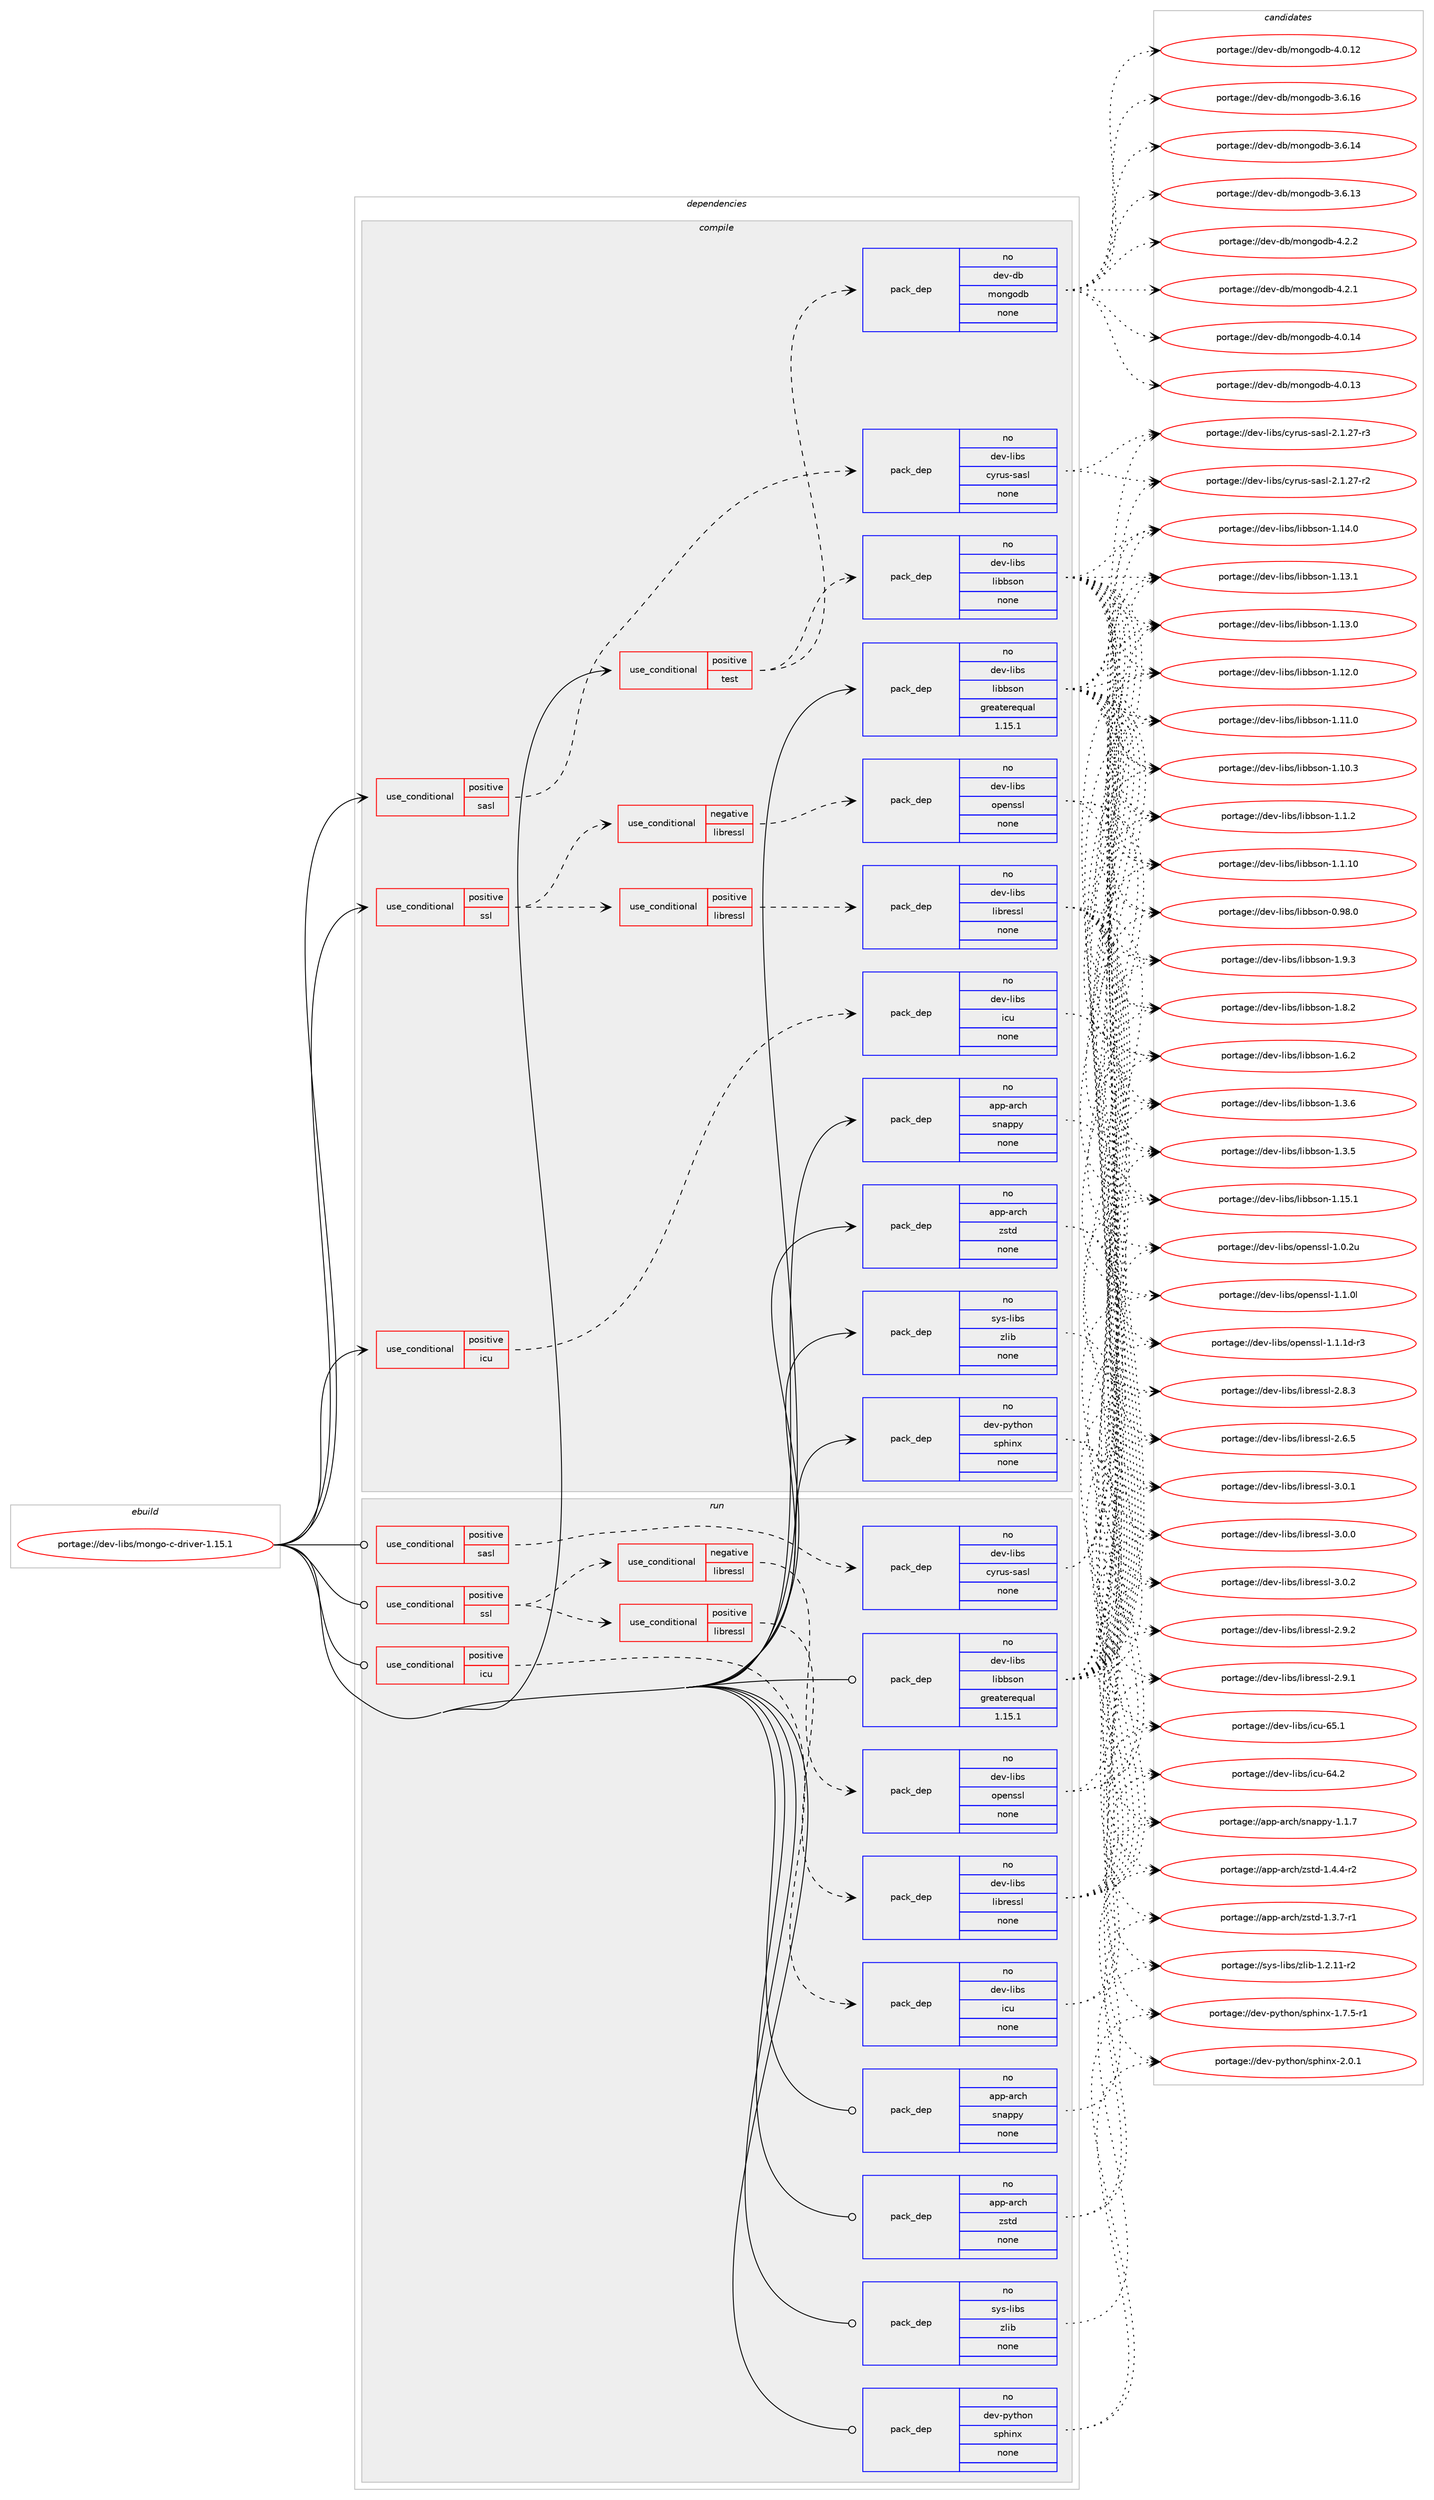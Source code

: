 digraph prolog {

# *************
# Graph options
# *************

newrank=true;
concentrate=true;
compound=true;
graph [rankdir=LR,fontname=Helvetica,fontsize=10,ranksep=1.5];#, ranksep=2.5, nodesep=0.2];
edge  [arrowhead=vee];
node  [fontname=Helvetica,fontsize=10];

# **********
# The ebuild
# **********

subgraph cluster_leftcol {
color=gray;
label=<<i>ebuild</i>>;
id [label="portage://dev-libs/mongo-c-driver-1.15.1", color=red, width=4, href="../dev-libs/mongo-c-driver-1.15.1.svg"];
}

# ****************
# The dependencies
# ****************

subgraph cluster_midcol {
color=gray;
label=<<i>dependencies</i>>;
subgraph cluster_compile {
fillcolor="#eeeeee";
style=filled;
label=<<i>compile</i>>;
subgraph cond124357 {
dependency509215 [label=<<TABLE BORDER="0" CELLBORDER="1" CELLSPACING="0" CELLPADDING="4"><TR><TD ROWSPAN="3" CELLPADDING="10">use_conditional</TD></TR><TR><TD>positive</TD></TR><TR><TD>icu</TD></TR></TABLE>>, shape=none, color=red];
subgraph pack379664 {
dependency509216 [label=<<TABLE BORDER="0" CELLBORDER="1" CELLSPACING="0" CELLPADDING="4" WIDTH="220"><TR><TD ROWSPAN="6" CELLPADDING="30">pack_dep</TD></TR><TR><TD WIDTH="110">no</TD></TR><TR><TD>dev-libs</TD></TR><TR><TD>icu</TD></TR><TR><TD>none</TD></TR><TR><TD></TD></TR></TABLE>>, shape=none, color=blue];
}
dependency509215:e -> dependency509216:w [weight=20,style="dashed",arrowhead="vee"];
}
id:e -> dependency509215:w [weight=20,style="solid",arrowhead="vee"];
subgraph cond124358 {
dependency509217 [label=<<TABLE BORDER="0" CELLBORDER="1" CELLSPACING="0" CELLPADDING="4"><TR><TD ROWSPAN="3" CELLPADDING="10">use_conditional</TD></TR><TR><TD>positive</TD></TR><TR><TD>sasl</TD></TR></TABLE>>, shape=none, color=red];
subgraph pack379665 {
dependency509218 [label=<<TABLE BORDER="0" CELLBORDER="1" CELLSPACING="0" CELLPADDING="4" WIDTH="220"><TR><TD ROWSPAN="6" CELLPADDING="30">pack_dep</TD></TR><TR><TD WIDTH="110">no</TD></TR><TR><TD>dev-libs</TD></TR><TR><TD>cyrus-sasl</TD></TR><TR><TD>none</TD></TR><TR><TD></TD></TR></TABLE>>, shape=none, color=blue];
}
dependency509217:e -> dependency509218:w [weight=20,style="dashed",arrowhead="vee"];
}
id:e -> dependency509217:w [weight=20,style="solid",arrowhead="vee"];
subgraph cond124359 {
dependency509219 [label=<<TABLE BORDER="0" CELLBORDER="1" CELLSPACING="0" CELLPADDING="4"><TR><TD ROWSPAN="3" CELLPADDING="10">use_conditional</TD></TR><TR><TD>positive</TD></TR><TR><TD>ssl</TD></TR></TABLE>>, shape=none, color=red];
subgraph cond124360 {
dependency509220 [label=<<TABLE BORDER="0" CELLBORDER="1" CELLSPACING="0" CELLPADDING="4"><TR><TD ROWSPAN="3" CELLPADDING="10">use_conditional</TD></TR><TR><TD>negative</TD></TR><TR><TD>libressl</TD></TR></TABLE>>, shape=none, color=red];
subgraph pack379666 {
dependency509221 [label=<<TABLE BORDER="0" CELLBORDER="1" CELLSPACING="0" CELLPADDING="4" WIDTH="220"><TR><TD ROWSPAN="6" CELLPADDING="30">pack_dep</TD></TR><TR><TD WIDTH="110">no</TD></TR><TR><TD>dev-libs</TD></TR><TR><TD>openssl</TD></TR><TR><TD>none</TD></TR><TR><TD></TD></TR></TABLE>>, shape=none, color=blue];
}
dependency509220:e -> dependency509221:w [weight=20,style="dashed",arrowhead="vee"];
}
dependency509219:e -> dependency509220:w [weight=20,style="dashed",arrowhead="vee"];
subgraph cond124361 {
dependency509222 [label=<<TABLE BORDER="0" CELLBORDER="1" CELLSPACING="0" CELLPADDING="4"><TR><TD ROWSPAN="3" CELLPADDING="10">use_conditional</TD></TR><TR><TD>positive</TD></TR><TR><TD>libressl</TD></TR></TABLE>>, shape=none, color=red];
subgraph pack379667 {
dependency509223 [label=<<TABLE BORDER="0" CELLBORDER="1" CELLSPACING="0" CELLPADDING="4" WIDTH="220"><TR><TD ROWSPAN="6" CELLPADDING="30">pack_dep</TD></TR><TR><TD WIDTH="110">no</TD></TR><TR><TD>dev-libs</TD></TR><TR><TD>libressl</TD></TR><TR><TD>none</TD></TR><TR><TD></TD></TR></TABLE>>, shape=none, color=blue];
}
dependency509222:e -> dependency509223:w [weight=20,style="dashed",arrowhead="vee"];
}
dependency509219:e -> dependency509222:w [weight=20,style="dashed",arrowhead="vee"];
}
id:e -> dependency509219:w [weight=20,style="solid",arrowhead="vee"];
subgraph cond124362 {
dependency509224 [label=<<TABLE BORDER="0" CELLBORDER="1" CELLSPACING="0" CELLPADDING="4"><TR><TD ROWSPAN="3" CELLPADDING="10">use_conditional</TD></TR><TR><TD>positive</TD></TR><TR><TD>test</TD></TR></TABLE>>, shape=none, color=red];
subgraph pack379668 {
dependency509225 [label=<<TABLE BORDER="0" CELLBORDER="1" CELLSPACING="0" CELLPADDING="4" WIDTH="220"><TR><TD ROWSPAN="6" CELLPADDING="30">pack_dep</TD></TR><TR><TD WIDTH="110">no</TD></TR><TR><TD>dev-db</TD></TR><TR><TD>mongodb</TD></TR><TR><TD>none</TD></TR><TR><TD></TD></TR></TABLE>>, shape=none, color=blue];
}
dependency509224:e -> dependency509225:w [weight=20,style="dashed",arrowhead="vee"];
subgraph pack379669 {
dependency509226 [label=<<TABLE BORDER="0" CELLBORDER="1" CELLSPACING="0" CELLPADDING="4" WIDTH="220"><TR><TD ROWSPAN="6" CELLPADDING="30">pack_dep</TD></TR><TR><TD WIDTH="110">no</TD></TR><TR><TD>dev-libs</TD></TR><TR><TD>libbson</TD></TR><TR><TD>none</TD></TR><TR><TD></TD></TR></TABLE>>, shape=none, color=blue];
}
dependency509224:e -> dependency509226:w [weight=20,style="dashed",arrowhead="vee"];
}
id:e -> dependency509224:w [weight=20,style="solid",arrowhead="vee"];
subgraph pack379670 {
dependency509227 [label=<<TABLE BORDER="0" CELLBORDER="1" CELLSPACING="0" CELLPADDING="4" WIDTH="220"><TR><TD ROWSPAN="6" CELLPADDING="30">pack_dep</TD></TR><TR><TD WIDTH="110">no</TD></TR><TR><TD>app-arch</TD></TR><TR><TD>snappy</TD></TR><TR><TD>none</TD></TR><TR><TD></TD></TR></TABLE>>, shape=none, color=blue];
}
id:e -> dependency509227:w [weight=20,style="solid",arrowhead="vee"];
subgraph pack379671 {
dependency509228 [label=<<TABLE BORDER="0" CELLBORDER="1" CELLSPACING="0" CELLPADDING="4" WIDTH="220"><TR><TD ROWSPAN="6" CELLPADDING="30">pack_dep</TD></TR><TR><TD WIDTH="110">no</TD></TR><TR><TD>app-arch</TD></TR><TR><TD>zstd</TD></TR><TR><TD>none</TD></TR><TR><TD></TD></TR></TABLE>>, shape=none, color=blue];
}
id:e -> dependency509228:w [weight=20,style="solid",arrowhead="vee"];
subgraph pack379672 {
dependency509229 [label=<<TABLE BORDER="0" CELLBORDER="1" CELLSPACING="0" CELLPADDING="4" WIDTH="220"><TR><TD ROWSPAN="6" CELLPADDING="30">pack_dep</TD></TR><TR><TD WIDTH="110">no</TD></TR><TR><TD>dev-libs</TD></TR><TR><TD>libbson</TD></TR><TR><TD>greaterequal</TD></TR><TR><TD>1.15.1</TD></TR></TABLE>>, shape=none, color=blue];
}
id:e -> dependency509229:w [weight=20,style="solid",arrowhead="vee"];
subgraph pack379673 {
dependency509230 [label=<<TABLE BORDER="0" CELLBORDER="1" CELLSPACING="0" CELLPADDING="4" WIDTH="220"><TR><TD ROWSPAN="6" CELLPADDING="30">pack_dep</TD></TR><TR><TD WIDTH="110">no</TD></TR><TR><TD>dev-python</TD></TR><TR><TD>sphinx</TD></TR><TR><TD>none</TD></TR><TR><TD></TD></TR></TABLE>>, shape=none, color=blue];
}
id:e -> dependency509230:w [weight=20,style="solid",arrowhead="vee"];
subgraph pack379674 {
dependency509231 [label=<<TABLE BORDER="0" CELLBORDER="1" CELLSPACING="0" CELLPADDING="4" WIDTH="220"><TR><TD ROWSPAN="6" CELLPADDING="30">pack_dep</TD></TR><TR><TD WIDTH="110">no</TD></TR><TR><TD>sys-libs</TD></TR><TR><TD>zlib</TD></TR><TR><TD>none</TD></TR><TR><TD></TD></TR></TABLE>>, shape=none, color=blue];
}
id:e -> dependency509231:w [weight=20,style="solid",arrowhead="vee"];
}
subgraph cluster_compileandrun {
fillcolor="#eeeeee";
style=filled;
label=<<i>compile and run</i>>;
}
subgraph cluster_run {
fillcolor="#eeeeee";
style=filled;
label=<<i>run</i>>;
subgraph cond124363 {
dependency509232 [label=<<TABLE BORDER="0" CELLBORDER="1" CELLSPACING="0" CELLPADDING="4"><TR><TD ROWSPAN="3" CELLPADDING="10">use_conditional</TD></TR><TR><TD>positive</TD></TR><TR><TD>icu</TD></TR></TABLE>>, shape=none, color=red];
subgraph pack379675 {
dependency509233 [label=<<TABLE BORDER="0" CELLBORDER="1" CELLSPACING="0" CELLPADDING="4" WIDTH="220"><TR><TD ROWSPAN="6" CELLPADDING="30">pack_dep</TD></TR><TR><TD WIDTH="110">no</TD></TR><TR><TD>dev-libs</TD></TR><TR><TD>icu</TD></TR><TR><TD>none</TD></TR><TR><TD></TD></TR></TABLE>>, shape=none, color=blue];
}
dependency509232:e -> dependency509233:w [weight=20,style="dashed",arrowhead="vee"];
}
id:e -> dependency509232:w [weight=20,style="solid",arrowhead="odot"];
subgraph cond124364 {
dependency509234 [label=<<TABLE BORDER="0" CELLBORDER="1" CELLSPACING="0" CELLPADDING="4"><TR><TD ROWSPAN="3" CELLPADDING="10">use_conditional</TD></TR><TR><TD>positive</TD></TR><TR><TD>sasl</TD></TR></TABLE>>, shape=none, color=red];
subgraph pack379676 {
dependency509235 [label=<<TABLE BORDER="0" CELLBORDER="1" CELLSPACING="0" CELLPADDING="4" WIDTH="220"><TR><TD ROWSPAN="6" CELLPADDING="30">pack_dep</TD></TR><TR><TD WIDTH="110">no</TD></TR><TR><TD>dev-libs</TD></TR><TR><TD>cyrus-sasl</TD></TR><TR><TD>none</TD></TR><TR><TD></TD></TR></TABLE>>, shape=none, color=blue];
}
dependency509234:e -> dependency509235:w [weight=20,style="dashed",arrowhead="vee"];
}
id:e -> dependency509234:w [weight=20,style="solid",arrowhead="odot"];
subgraph cond124365 {
dependency509236 [label=<<TABLE BORDER="0" CELLBORDER="1" CELLSPACING="0" CELLPADDING="4"><TR><TD ROWSPAN="3" CELLPADDING="10">use_conditional</TD></TR><TR><TD>positive</TD></TR><TR><TD>ssl</TD></TR></TABLE>>, shape=none, color=red];
subgraph cond124366 {
dependency509237 [label=<<TABLE BORDER="0" CELLBORDER="1" CELLSPACING="0" CELLPADDING="4"><TR><TD ROWSPAN="3" CELLPADDING="10">use_conditional</TD></TR><TR><TD>negative</TD></TR><TR><TD>libressl</TD></TR></TABLE>>, shape=none, color=red];
subgraph pack379677 {
dependency509238 [label=<<TABLE BORDER="0" CELLBORDER="1" CELLSPACING="0" CELLPADDING="4" WIDTH="220"><TR><TD ROWSPAN="6" CELLPADDING="30">pack_dep</TD></TR><TR><TD WIDTH="110">no</TD></TR><TR><TD>dev-libs</TD></TR><TR><TD>openssl</TD></TR><TR><TD>none</TD></TR><TR><TD></TD></TR></TABLE>>, shape=none, color=blue];
}
dependency509237:e -> dependency509238:w [weight=20,style="dashed",arrowhead="vee"];
}
dependency509236:e -> dependency509237:w [weight=20,style="dashed",arrowhead="vee"];
subgraph cond124367 {
dependency509239 [label=<<TABLE BORDER="0" CELLBORDER="1" CELLSPACING="0" CELLPADDING="4"><TR><TD ROWSPAN="3" CELLPADDING="10">use_conditional</TD></TR><TR><TD>positive</TD></TR><TR><TD>libressl</TD></TR></TABLE>>, shape=none, color=red];
subgraph pack379678 {
dependency509240 [label=<<TABLE BORDER="0" CELLBORDER="1" CELLSPACING="0" CELLPADDING="4" WIDTH="220"><TR><TD ROWSPAN="6" CELLPADDING="30">pack_dep</TD></TR><TR><TD WIDTH="110">no</TD></TR><TR><TD>dev-libs</TD></TR><TR><TD>libressl</TD></TR><TR><TD>none</TD></TR><TR><TD></TD></TR></TABLE>>, shape=none, color=blue];
}
dependency509239:e -> dependency509240:w [weight=20,style="dashed",arrowhead="vee"];
}
dependency509236:e -> dependency509239:w [weight=20,style="dashed",arrowhead="vee"];
}
id:e -> dependency509236:w [weight=20,style="solid",arrowhead="odot"];
subgraph pack379679 {
dependency509241 [label=<<TABLE BORDER="0" CELLBORDER="1" CELLSPACING="0" CELLPADDING="4" WIDTH="220"><TR><TD ROWSPAN="6" CELLPADDING="30">pack_dep</TD></TR><TR><TD WIDTH="110">no</TD></TR><TR><TD>app-arch</TD></TR><TR><TD>snappy</TD></TR><TR><TD>none</TD></TR><TR><TD></TD></TR></TABLE>>, shape=none, color=blue];
}
id:e -> dependency509241:w [weight=20,style="solid",arrowhead="odot"];
subgraph pack379680 {
dependency509242 [label=<<TABLE BORDER="0" CELLBORDER="1" CELLSPACING="0" CELLPADDING="4" WIDTH="220"><TR><TD ROWSPAN="6" CELLPADDING="30">pack_dep</TD></TR><TR><TD WIDTH="110">no</TD></TR><TR><TD>app-arch</TD></TR><TR><TD>zstd</TD></TR><TR><TD>none</TD></TR><TR><TD></TD></TR></TABLE>>, shape=none, color=blue];
}
id:e -> dependency509242:w [weight=20,style="solid",arrowhead="odot"];
subgraph pack379681 {
dependency509243 [label=<<TABLE BORDER="0" CELLBORDER="1" CELLSPACING="0" CELLPADDING="4" WIDTH="220"><TR><TD ROWSPAN="6" CELLPADDING="30">pack_dep</TD></TR><TR><TD WIDTH="110">no</TD></TR><TR><TD>dev-libs</TD></TR><TR><TD>libbson</TD></TR><TR><TD>greaterequal</TD></TR><TR><TD>1.15.1</TD></TR></TABLE>>, shape=none, color=blue];
}
id:e -> dependency509243:w [weight=20,style="solid",arrowhead="odot"];
subgraph pack379682 {
dependency509244 [label=<<TABLE BORDER="0" CELLBORDER="1" CELLSPACING="0" CELLPADDING="4" WIDTH="220"><TR><TD ROWSPAN="6" CELLPADDING="30">pack_dep</TD></TR><TR><TD WIDTH="110">no</TD></TR><TR><TD>dev-python</TD></TR><TR><TD>sphinx</TD></TR><TR><TD>none</TD></TR><TR><TD></TD></TR></TABLE>>, shape=none, color=blue];
}
id:e -> dependency509244:w [weight=20,style="solid",arrowhead="odot"];
subgraph pack379683 {
dependency509245 [label=<<TABLE BORDER="0" CELLBORDER="1" CELLSPACING="0" CELLPADDING="4" WIDTH="220"><TR><TD ROWSPAN="6" CELLPADDING="30">pack_dep</TD></TR><TR><TD WIDTH="110">no</TD></TR><TR><TD>sys-libs</TD></TR><TR><TD>zlib</TD></TR><TR><TD>none</TD></TR><TR><TD></TD></TR></TABLE>>, shape=none, color=blue];
}
id:e -> dependency509245:w [weight=20,style="solid",arrowhead="odot"];
}
}

# **************
# The candidates
# **************

subgraph cluster_choices {
rank=same;
color=gray;
label=<<i>candidates</i>>;

subgraph choice379664 {
color=black;
nodesep=1;
choice100101118451081059811547105991174554534649 [label="portage://dev-libs/icu-65.1", color=red, width=4,href="../dev-libs/icu-65.1.svg"];
choice100101118451081059811547105991174554524650 [label="portage://dev-libs/icu-64.2", color=red, width=4,href="../dev-libs/icu-64.2.svg"];
dependency509216:e -> choice100101118451081059811547105991174554534649:w [style=dotted,weight="100"];
dependency509216:e -> choice100101118451081059811547105991174554524650:w [style=dotted,weight="100"];
}
subgraph choice379665 {
color=black;
nodesep=1;
choice100101118451081059811547991211141171154511597115108455046494650554511451 [label="portage://dev-libs/cyrus-sasl-2.1.27-r3", color=red, width=4,href="../dev-libs/cyrus-sasl-2.1.27-r3.svg"];
choice100101118451081059811547991211141171154511597115108455046494650554511450 [label="portage://dev-libs/cyrus-sasl-2.1.27-r2", color=red, width=4,href="../dev-libs/cyrus-sasl-2.1.27-r2.svg"];
dependency509218:e -> choice100101118451081059811547991211141171154511597115108455046494650554511451:w [style=dotted,weight="100"];
dependency509218:e -> choice100101118451081059811547991211141171154511597115108455046494650554511450:w [style=dotted,weight="100"];
}
subgraph choice379666 {
color=black;
nodesep=1;
choice1001011184510810598115471111121011101151151084549464946491004511451 [label="portage://dev-libs/openssl-1.1.1d-r3", color=red, width=4,href="../dev-libs/openssl-1.1.1d-r3.svg"];
choice100101118451081059811547111112101110115115108454946494648108 [label="portage://dev-libs/openssl-1.1.0l", color=red, width=4,href="../dev-libs/openssl-1.1.0l.svg"];
choice100101118451081059811547111112101110115115108454946484650117 [label="portage://dev-libs/openssl-1.0.2u", color=red, width=4,href="../dev-libs/openssl-1.0.2u.svg"];
dependency509221:e -> choice1001011184510810598115471111121011101151151084549464946491004511451:w [style=dotted,weight="100"];
dependency509221:e -> choice100101118451081059811547111112101110115115108454946494648108:w [style=dotted,weight="100"];
dependency509221:e -> choice100101118451081059811547111112101110115115108454946484650117:w [style=dotted,weight="100"];
}
subgraph choice379667 {
color=black;
nodesep=1;
choice10010111845108105981154710810598114101115115108455146484650 [label="portage://dev-libs/libressl-3.0.2", color=red, width=4,href="../dev-libs/libressl-3.0.2.svg"];
choice10010111845108105981154710810598114101115115108455146484649 [label="portage://dev-libs/libressl-3.0.1", color=red, width=4,href="../dev-libs/libressl-3.0.1.svg"];
choice10010111845108105981154710810598114101115115108455146484648 [label="portage://dev-libs/libressl-3.0.0", color=red, width=4,href="../dev-libs/libressl-3.0.0.svg"];
choice10010111845108105981154710810598114101115115108455046574650 [label="portage://dev-libs/libressl-2.9.2", color=red, width=4,href="../dev-libs/libressl-2.9.2.svg"];
choice10010111845108105981154710810598114101115115108455046574649 [label="portage://dev-libs/libressl-2.9.1", color=red, width=4,href="../dev-libs/libressl-2.9.1.svg"];
choice10010111845108105981154710810598114101115115108455046564651 [label="portage://dev-libs/libressl-2.8.3", color=red, width=4,href="../dev-libs/libressl-2.8.3.svg"];
choice10010111845108105981154710810598114101115115108455046544653 [label="portage://dev-libs/libressl-2.6.5", color=red, width=4,href="../dev-libs/libressl-2.6.5.svg"];
dependency509223:e -> choice10010111845108105981154710810598114101115115108455146484650:w [style=dotted,weight="100"];
dependency509223:e -> choice10010111845108105981154710810598114101115115108455146484649:w [style=dotted,weight="100"];
dependency509223:e -> choice10010111845108105981154710810598114101115115108455146484648:w [style=dotted,weight="100"];
dependency509223:e -> choice10010111845108105981154710810598114101115115108455046574650:w [style=dotted,weight="100"];
dependency509223:e -> choice10010111845108105981154710810598114101115115108455046574649:w [style=dotted,weight="100"];
dependency509223:e -> choice10010111845108105981154710810598114101115115108455046564651:w [style=dotted,weight="100"];
dependency509223:e -> choice10010111845108105981154710810598114101115115108455046544653:w [style=dotted,weight="100"];
}
subgraph choice379668 {
color=black;
nodesep=1;
choice10010111845100984710911111010311110098455246504650 [label="portage://dev-db/mongodb-4.2.2", color=red, width=4,href="../dev-db/mongodb-4.2.2.svg"];
choice10010111845100984710911111010311110098455246504649 [label="portage://dev-db/mongodb-4.2.1", color=red, width=4,href="../dev-db/mongodb-4.2.1.svg"];
choice1001011184510098471091111101031111009845524648464952 [label="portage://dev-db/mongodb-4.0.14", color=red, width=4,href="../dev-db/mongodb-4.0.14.svg"];
choice1001011184510098471091111101031111009845524648464951 [label="portage://dev-db/mongodb-4.0.13", color=red, width=4,href="../dev-db/mongodb-4.0.13.svg"];
choice1001011184510098471091111101031111009845524648464950 [label="portage://dev-db/mongodb-4.0.12", color=red, width=4,href="../dev-db/mongodb-4.0.12.svg"];
choice1001011184510098471091111101031111009845514654464954 [label="portage://dev-db/mongodb-3.6.16", color=red, width=4,href="../dev-db/mongodb-3.6.16.svg"];
choice1001011184510098471091111101031111009845514654464952 [label="portage://dev-db/mongodb-3.6.14", color=red, width=4,href="../dev-db/mongodb-3.6.14.svg"];
choice1001011184510098471091111101031111009845514654464951 [label="portage://dev-db/mongodb-3.6.13", color=red, width=4,href="../dev-db/mongodb-3.6.13.svg"];
dependency509225:e -> choice10010111845100984710911111010311110098455246504650:w [style=dotted,weight="100"];
dependency509225:e -> choice10010111845100984710911111010311110098455246504649:w [style=dotted,weight="100"];
dependency509225:e -> choice1001011184510098471091111101031111009845524648464952:w [style=dotted,weight="100"];
dependency509225:e -> choice1001011184510098471091111101031111009845524648464951:w [style=dotted,weight="100"];
dependency509225:e -> choice1001011184510098471091111101031111009845524648464950:w [style=dotted,weight="100"];
dependency509225:e -> choice1001011184510098471091111101031111009845514654464954:w [style=dotted,weight="100"];
dependency509225:e -> choice1001011184510098471091111101031111009845514654464952:w [style=dotted,weight="100"];
dependency509225:e -> choice1001011184510098471091111101031111009845514654464951:w [style=dotted,weight="100"];
}
subgraph choice379669 {
color=black;
nodesep=1;
choice1001011184510810598115471081059898115111110454946574651 [label="portage://dev-libs/libbson-1.9.3", color=red, width=4,href="../dev-libs/libbson-1.9.3.svg"];
choice1001011184510810598115471081059898115111110454946564650 [label="portage://dev-libs/libbson-1.8.2", color=red, width=4,href="../dev-libs/libbson-1.8.2.svg"];
choice1001011184510810598115471081059898115111110454946544650 [label="portage://dev-libs/libbson-1.6.2", color=red, width=4,href="../dev-libs/libbson-1.6.2.svg"];
choice1001011184510810598115471081059898115111110454946514654 [label="portage://dev-libs/libbson-1.3.6", color=red, width=4,href="../dev-libs/libbson-1.3.6.svg"];
choice1001011184510810598115471081059898115111110454946514653 [label="portage://dev-libs/libbson-1.3.5", color=red, width=4,href="../dev-libs/libbson-1.3.5.svg"];
choice100101118451081059811547108105989811511111045494649534649 [label="portage://dev-libs/libbson-1.15.1", color=red, width=4,href="../dev-libs/libbson-1.15.1.svg"];
choice100101118451081059811547108105989811511111045494649524648 [label="portage://dev-libs/libbson-1.14.0", color=red, width=4,href="../dev-libs/libbson-1.14.0.svg"];
choice100101118451081059811547108105989811511111045494649514649 [label="portage://dev-libs/libbson-1.13.1", color=red, width=4,href="../dev-libs/libbson-1.13.1.svg"];
choice100101118451081059811547108105989811511111045494649514648 [label="portage://dev-libs/libbson-1.13.0", color=red, width=4,href="../dev-libs/libbson-1.13.0.svg"];
choice100101118451081059811547108105989811511111045494649504648 [label="portage://dev-libs/libbson-1.12.0", color=red, width=4,href="../dev-libs/libbson-1.12.0.svg"];
choice100101118451081059811547108105989811511111045494649494648 [label="portage://dev-libs/libbson-1.11.0", color=red, width=4,href="../dev-libs/libbson-1.11.0.svg"];
choice100101118451081059811547108105989811511111045494649484651 [label="portage://dev-libs/libbson-1.10.3", color=red, width=4,href="../dev-libs/libbson-1.10.3.svg"];
choice1001011184510810598115471081059898115111110454946494650 [label="portage://dev-libs/libbson-1.1.2", color=red, width=4,href="../dev-libs/libbson-1.1.2.svg"];
choice100101118451081059811547108105989811511111045494649464948 [label="portage://dev-libs/libbson-1.1.10", color=red, width=4,href="../dev-libs/libbson-1.1.10.svg"];
choice100101118451081059811547108105989811511111045484657564648 [label="portage://dev-libs/libbson-0.98.0", color=red, width=4,href="../dev-libs/libbson-0.98.0.svg"];
dependency509226:e -> choice1001011184510810598115471081059898115111110454946574651:w [style=dotted,weight="100"];
dependency509226:e -> choice1001011184510810598115471081059898115111110454946564650:w [style=dotted,weight="100"];
dependency509226:e -> choice1001011184510810598115471081059898115111110454946544650:w [style=dotted,weight="100"];
dependency509226:e -> choice1001011184510810598115471081059898115111110454946514654:w [style=dotted,weight="100"];
dependency509226:e -> choice1001011184510810598115471081059898115111110454946514653:w [style=dotted,weight="100"];
dependency509226:e -> choice100101118451081059811547108105989811511111045494649534649:w [style=dotted,weight="100"];
dependency509226:e -> choice100101118451081059811547108105989811511111045494649524648:w [style=dotted,weight="100"];
dependency509226:e -> choice100101118451081059811547108105989811511111045494649514649:w [style=dotted,weight="100"];
dependency509226:e -> choice100101118451081059811547108105989811511111045494649514648:w [style=dotted,weight="100"];
dependency509226:e -> choice100101118451081059811547108105989811511111045494649504648:w [style=dotted,weight="100"];
dependency509226:e -> choice100101118451081059811547108105989811511111045494649494648:w [style=dotted,weight="100"];
dependency509226:e -> choice100101118451081059811547108105989811511111045494649484651:w [style=dotted,weight="100"];
dependency509226:e -> choice1001011184510810598115471081059898115111110454946494650:w [style=dotted,weight="100"];
dependency509226:e -> choice100101118451081059811547108105989811511111045494649464948:w [style=dotted,weight="100"];
dependency509226:e -> choice100101118451081059811547108105989811511111045484657564648:w [style=dotted,weight="100"];
}
subgraph choice379670 {
color=black;
nodesep=1;
choice971121124597114991044711511097112112121454946494655 [label="portage://app-arch/snappy-1.1.7", color=red, width=4,href="../app-arch/snappy-1.1.7.svg"];
dependency509227:e -> choice971121124597114991044711511097112112121454946494655:w [style=dotted,weight="100"];
}
subgraph choice379671 {
color=black;
nodesep=1;
choice97112112459711499104471221151161004549465246524511450 [label="portage://app-arch/zstd-1.4.4-r2", color=red, width=4,href="../app-arch/zstd-1.4.4-r2.svg"];
choice97112112459711499104471221151161004549465146554511449 [label="portage://app-arch/zstd-1.3.7-r1", color=red, width=4,href="../app-arch/zstd-1.3.7-r1.svg"];
dependency509228:e -> choice97112112459711499104471221151161004549465246524511450:w [style=dotted,weight="100"];
dependency509228:e -> choice97112112459711499104471221151161004549465146554511449:w [style=dotted,weight="100"];
}
subgraph choice379672 {
color=black;
nodesep=1;
choice1001011184510810598115471081059898115111110454946574651 [label="portage://dev-libs/libbson-1.9.3", color=red, width=4,href="../dev-libs/libbson-1.9.3.svg"];
choice1001011184510810598115471081059898115111110454946564650 [label="portage://dev-libs/libbson-1.8.2", color=red, width=4,href="../dev-libs/libbson-1.8.2.svg"];
choice1001011184510810598115471081059898115111110454946544650 [label="portage://dev-libs/libbson-1.6.2", color=red, width=4,href="../dev-libs/libbson-1.6.2.svg"];
choice1001011184510810598115471081059898115111110454946514654 [label="portage://dev-libs/libbson-1.3.6", color=red, width=4,href="../dev-libs/libbson-1.3.6.svg"];
choice1001011184510810598115471081059898115111110454946514653 [label="portage://dev-libs/libbson-1.3.5", color=red, width=4,href="../dev-libs/libbson-1.3.5.svg"];
choice100101118451081059811547108105989811511111045494649534649 [label="portage://dev-libs/libbson-1.15.1", color=red, width=4,href="../dev-libs/libbson-1.15.1.svg"];
choice100101118451081059811547108105989811511111045494649524648 [label="portage://dev-libs/libbson-1.14.0", color=red, width=4,href="../dev-libs/libbson-1.14.0.svg"];
choice100101118451081059811547108105989811511111045494649514649 [label="portage://dev-libs/libbson-1.13.1", color=red, width=4,href="../dev-libs/libbson-1.13.1.svg"];
choice100101118451081059811547108105989811511111045494649514648 [label="portage://dev-libs/libbson-1.13.0", color=red, width=4,href="../dev-libs/libbson-1.13.0.svg"];
choice100101118451081059811547108105989811511111045494649504648 [label="portage://dev-libs/libbson-1.12.0", color=red, width=4,href="../dev-libs/libbson-1.12.0.svg"];
choice100101118451081059811547108105989811511111045494649494648 [label="portage://dev-libs/libbson-1.11.0", color=red, width=4,href="../dev-libs/libbson-1.11.0.svg"];
choice100101118451081059811547108105989811511111045494649484651 [label="portage://dev-libs/libbson-1.10.3", color=red, width=4,href="../dev-libs/libbson-1.10.3.svg"];
choice1001011184510810598115471081059898115111110454946494650 [label="portage://dev-libs/libbson-1.1.2", color=red, width=4,href="../dev-libs/libbson-1.1.2.svg"];
choice100101118451081059811547108105989811511111045494649464948 [label="portage://dev-libs/libbson-1.1.10", color=red, width=4,href="../dev-libs/libbson-1.1.10.svg"];
choice100101118451081059811547108105989811511111045484657564648 [label="portage://dev-libs/libbson-0.98.0", color=red, width=4,href="../dev-libs/libbson-0.98.0.svg"];
dependency509229:e -> choice1001011184510810598115471081059898115111110454946574651:w [style=dotted,weight="100"];
dependency509229:e -> choice1001011184510810598115471081059898115111110454946564650:w [style=dotted,weight="100"];
dependency509229:e -> choice1001011184510810598115471081059898115111110454946544650:w [style=dotted,weight="100"];
dependency509229:e -> choice1001011184510810598115471081059898115111110454946514654:w [style=dotted,weight="100"];
dependency509229:e -> choice1001011184510810598115471081059898115111110454946514653:w [style=dotted,weight="100"];
dependency509229:e -> choice100101118451081059811547108105989811511111045494649534649:w [style=dotted,weight="100"];
dependency509229:e -> choice100101118451081059811547108105989811511111045494649524648:w [style=dotted,weight="100"];
dependency509229:e -> choice100101118451081059811547108105989811511111045494649514649:w [style=dotted,weight="100"];
dependency509229:e -> choice100101118451081059811547108105989811511111045494649514648:w [style=dotted,weight="100"];
dependency509229:e -> choice100101118451081059811547108105989811511111045494649504648:w [style=dotted,weight="100"];
dependency509229:e -> choice100101118451081059811547108105989811511111045494649494648:w [style=dotted,weight="100"];
dependency509229:e -> choice100101118451081059811547108105989811511111045494649484651:w [style=dotted,weight="100"];
dependency509229:e -> choice1001011184510810598115471081059898115111110454946494650:w [style=dotted,weight="100"];
dependency509229:e -> choice100101118451081059811547108105989811511111045494649464948:w [style=dotted,weight="100"];
dependency509229:e -> choice100101118451081059811547108105989811511111045484657564648:w [style=dotted,weight="100"];
}
subgraph choice379673 {
color=black;
nodesep=1;
choice1001011184511212111610411111047115112104105110120455046484649 [label="portage://dev-python/sphinx-2.0.1", color=red, width=4,href="../dev-python/sphinx-2.0.1.svg"];
choice10010111845112121116104111110471151121041051101204549465546534511449 [label="portage://dev-python/sphinx-1.7.5-r1", color=red, width=4,href="../dev-python/sphinx-1.7.5-r1.svg"];
dependency509230:e -> choice1001011184511212111610411111047115112104105110120455046484649:w [style=dotted,weight="100"];
dependency509230:e -> choice10010111845112121116104111110471151121041051101204549465546534511449:w [style=dotted,weight="100"];
}
subgraph choice379674 {
color=black;
nodesep=1;
choice11512111545108105981154712210810598454946504649494511450 [label="portage://sys-libs/zlib-1.2.11-r2", color=red, width=4,href="../sys-libs/zlib-1.2.11-r2.svg"];
dependency509231:e -> choice11512111545108105981154712210810598454946504649494511450:w [style=dotted,weight="100"];
}
subgraph choice379675 {
color=black;
nodesep=1;
choice100101118451081059811547105991174554534649 [label="portage://dev-libs/icu-65.1", color=red, width=4,href="../dev-libs/icu-65.1.svg"];
choice100101118451081059811547105991174554524650 [label="portage://dev-libs/icu-64.2", color=red, width=4,href="../dev-libs/icu-64.2.svg"];
dependency509233:e -> choice100101118451081059811547105991174554534649:w [style=dotted,weight="100"];
dependency509233:e -> choice100101118451081059811547105991174554524650:w [style=dotted,weight="100"];
}
subgraph choice379676 {
color=black;
nodesep=1;
choice100101118451081059811547991211141171154511597115108455046494650554511451 [label="portage://dev-libs/cyrus-sasl-2.1.27-r3", color=red, width=4,href="../dev-libs/cyrus-sasl-2.1.27-r3.svg"];
choice100101118451081059811547991211141171154511597115108455046494650554511450 [label="portage://dev-libs/cyrus-sasl-2.1.27-r2", color=red, width=4,href="../dev-libs/cyrus-sasl-2.1.27-r2.svg"];
dependency509235:e -> choice100101118451081059811547991211141171154511597115108455046494650554511451:w [style=dotted,weight="100"];
dependency509235:e -> choice100101118451081059811547991211141171154511597115108455046494650554511450:w [style=dotted,weight="100"];
}
subgraph choice379677 {
color=black;
nodesep=1;
choice1001011184510810598115471111121011101151151084549464946491004511451 [label="portage://dev-libs/openssl-1.1.1d-r3", color=red, width=4,href="../dev-libs/openssl-1.1.1d-r3.svg"];
choice100101118451081059811547111112101110115115108454946494648108 [label="portage://dev-libs/openssl-1.1.0l", color=red, width=4,href="../dev-libs/openssl-1.1.0l.svg"];
choice100101118451081059811547111112101110115115108454946484650117 [label="portage://dev-libs/openssl-1.0.2u", color=red, width=4,href="../dev-libs/openssl-1.0.2u.svg"];
dependency509238:e -> choice1001011184510810598115471111121011101151151084549464946491004511451:w [style=dotted,weight="100"];
dependency509238:e -> choice100101118451081059811547111112101110115115108454946494648108:w [style=dotted,weight="100"];
dependency509238:e -> choice100101118451081059811547111112101110115115108454946484650117:w [style=dotted,weight="100"];
}
subgraph choice379678 {
color=black;
nodesep=1;
choice10010111845108105981154710810598114101115115108455146484650 [label="portage://dev-libs/libressl-3.0.2", color=red, width=4,href="../dev-libs/libressl-3.0.2.svg"];
choice10010111845108105981154710810598114101115115108455146484649 [label="portage://dev-libs/libressl-3.0.1", color=red, width=4,href="../dev-libs/libressl-3.0.1.svg"];
choice10010111845108105981154710810598114101115115108455146484648 [label="portage://dev-libs/libressl-3.0.0", color=red, width=4,href="../dev-libs/libressl-3.0.0.svg"];
choice10010111845108105981154710810598114101115115108455046574650 [label="portage://dev-libs/libressl-2.9.2", color=red, width=4,href="../dev-libs/libressl-2.9.2.svg"];
choice10010111845108105981154710810598114101115115108455046574649 [label="portage://dev-libs/libressl-2.9.1", color=red, width=4,href="../dev-libs/libressl-2.9.1.svg"];
choice10010111845108105981154710810598114101115115108455046564651 [label="portage://dev-libs/libressl-2.8.3", color=red, width=4,href="../dev-libs/libressl-2.8.3.svg"];
choice10010111845108105981154710810598114101115115108455046544653 [label="portage://dev-libs/libressl-2.6.5", color=red, width=4,href="../dev-libs/libressl-2.6.5.svg"];
dependency509240:e -> choice10010111845108105981154710810598114101115115108455146484650:w [style=dotted,weight="100"];
dependency509240:e -> choice10010111845108105981154710810598114101115115108455146484649:w [style=dotted,weight="100"];
dependency509240:e -> choice10010111845108105981154710810598114101115115108455146484648:w [style=dotted,weight="100"];
dependency509240:e -> choice10010111845108105981154710810598114101115115108455046574650:w [style=dotted,weight="100"];
dependency509240:e -> choice10010111845108105981154710810598114101115115108455046574649:w [style=dotted,weight="100"];
dependency509240:e -> choice10010111845108105981154710810598114101115115108455046564651:w [style=dotted,weight="100"];
dependency509240:e -> choice10010111845108105981154710810598114101115115108455046544653:w [style=dotted,weight="100"];
}
subgraph choice379679 {
color=black;
nodesep=1;
choice971121124597114991044711511097112112121454946494655 [label="portage://app-arch/snappy-1.1.7", color=red, width=4,href="../app-arch/snappy-1.1.7.svg"];
dependency509241:e -> choice971121124597114991044711511097112112121454946494655:w [style=dotted,weight="100"];
}
subgraph choice379680 {
color=black;
nodesep=1;
choice97112112459711499104471221151161004549465246524511450 [label="portage://app-arch/zstd-1.4.4-r2", color=red, width=4,href="../app-arch/zstd-1.4.4-r2.svg"];
choice97112112459711499104471221151161004549465146554511449 [label="portage://app-arch/zstd-1.3.7-r1", color=red, width=4,href="../app-arch/zstd-1.3.7-r1.svg"];
dependency509242:e -> choice97112112459711499104471221151161004549465246524511450:w [style=dotted,weight="100"];
dependency509242:e -> choice97112112459711499104471221151161004549465146554511449:w [style=dotted,weight="100"];
}
subgraph choice379681 {
color=black;
nodesep=1;
choice1001011184510810598115471081059898115111110454946574651 [label="portage://dev-libs/libbson-1.9.3", color=red, width=4,href="../dev-libs/libbson-1.9.3.svg"];
choice1001011184510810598115471081059898115111110454946564650 [label="portage://dev-libs/libbson-1.8.2", color=red, width=4,href="../dev-libs/libbson-1.8.2.svg"];
choice1001011184510810598115471081059898115111110454946544650 [label="portage://dev-libs/libbson-1.6.2", color=red, width=4,href="../dev-libs/libbson-1.6.2.svg"];
choice1001011184510810598115471081059898115111110454946514654 [label="portage://dev-libs/libbson-1.3.6", color=red, width=4,href="../dev-libs/libbson-1.3.6.svg"];
choice1001011184510810598115471081059898115111110454946514653 [label="portage://dev-libs/libbson-1.3.5", color=red, width=4,href="../dev-libs/libbson-1.3.5.svg"];
choice100101118451081059811547108105989811511111045494649534649 [label="portage://dev-libs/libbson-1.15.1", color=red, width=4,href="../dev-libs/libbson-1.15.1.svg"];
choice100101118451081059811547108105989811511111045494649524648 [label="portage://dev-libs/libbson-1.14.0", color=red, width=4,href="../dev-libs/libbson-1.14.0.svg"];
choice100101118451081059811547108105989811511111045494649514649 [label="portage://dev-libs/libbson-1.13.1", color=red, width=4,href="../dev-libs/libbson-1.13.1.svg"];
choice100101118451081059811547108105989811511111045494649514648 [label="portage://dev-libs/libbson-1.13.0", color=red, width=4,href="../dev-libs/libbson-1.13.0.svg"];
choice100101118451081059811547108105989811511111045494649504648 [label="portage://dev-libs/libbson-1.12.0", color=red, width=4,href="../dev-libs/libbson-1.12.0.svg"];
choice100101118451081059811547108105989811511111045494649494648 [label="portage://dev-libs/libbson-1.11.0", color=red, width=4,href="../dev-libs/libbson-1.11.0.svg"];
choice100101118451081059811547108105989811511111045494649484651 [label="portage://dev-libs/libbson-1.10.3", color=red, width=4,href="../dev-libs/libbson-1.10.3.svg"];
choice1001011184510810598115471081059898115111110454946494650 [label="portage://dev-libs/libbson-1.1.2", color=red, width=4,href="../dev-libs/libbson-1.1.2.svg"];
choice100101118451081059811547108105989811511111045494649464948 [label="portage://dev-libs/libbson-1.1.10", color=red, width=4,href="../dev-libs/libbson-1.1.10.svg"];
choice100101118451081059811547108105989811511111045484657564648 [label="portage://dev-libs/libbson-0.98.0", color=red, width=4,href="../dev-libs/libbson-0.98.0.svg"];
dependency509243:e -> choice1001011184510810598115471081059898115111110454946574651:w [style=dotted,weight="100"];
dependency509243:e -> choice1001011184510810598115471081059898115111110454946564650:w [style=dotted,weight="100"];
dependency509243:e -> choice1001011184510810598115471081059898115111110454946544650:w [style=dotted,weight="100"];
dependency509243:e -> choice1001011184510810598115471081059898115111110454946514654:w [style=dotted,weight="100"];
dependency509243:e -> choice1001011184510810598115471081059898115111110454946514653:w [style=dotted,weight="100"];
dependency509243:e -> choice100101118451081059811547108105989811511111045494649534649:w [style=dotted,weight="100"];
dependency509243:e -> choice100101118451081059811547108105989811511111045494649524648:w [style=dotted,weight="100"];
dependency509243:e -> choice100101118451081059811547108105989811511111045494649514649:w [style=dotted,weight="100"];
dependency509243:e -> choice100101118451081059811547108105989811511111045494649514648:w [style=dotted,weight="100"];
dependency509243:e -> choice100101118451081059811547108105989811511111045494649504648:w [style=dotted,weight="100"];
dependency509243:e -> choice100101118451081059811547108105989811511111045494649494648:w [style=dotted,weight="100"];
dependency509243:e -> choice100101118451081059811547108105989811511111045494649484651:w [style=dotted,weight="100"];
dependency509243:e -> choice1001011184510810598115471081059898115111110454946494650:w [style=dotted,weight="100"];
dependency509243:e -> choice100101118451081059811547108105989811511111045494649464948:w [style=dotted,weight="100"];
dependency509243:e -> choice100101118451081059811547108105989811511111045484657564648:w [style=dotted,weight="100"];
}
subgraph choice379682 {
color=black;
nodesep=1;
choice1001011184511212111610411111047115112104105110120455046484649 [label="portage://dev-python/sphinx-2.0.1", color=red, width=4,href="../dev-python/sphinx-2.0.1.svg"];
choice10010111845112121116104111110471151121041051101204549465546534511449 [label="portage://dev-python/sphinx-1.7.5-r1", color=red, width=4,href="../dev-python/sphinx-1.7.5-r1.svg"];
dependency509244:e -> choice1001011184511212111610411111047115112104105110120455046484649:w [style=dotted,weight="100"];
dependency509244:e -> choice10010111845112121116104111110471151121041051101204549465546534511449:w [style=dotted,weight="100"];
}
subgraph choice379683 {
color=black;
nodesep=1;
choice11512111545108105981154712210810598454946504649494511450 [label="portage://sys-libs/zlib-1.2.11-r2", color=red, width=4,href="../sys-libs/zlib-1.2.11-r2.svg"];
dependency509245:e -> choice11512111545108105981154712210810598454946504649494511450:w [style=dotted,weight="100"];
}
}

}
